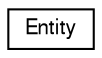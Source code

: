 digraph G
{
  edge [fontname="FreeSans",fontsize="10",labelfontname="FreeSans",labelfontsize="10"];
  node [fontname="FreeSans",fontsize="10",shape=record];
  rankdir=LR;
  Node1 [label="Entity",height=0.2,width=0.4,color="black", fillcolor="white", style="filled",URL="$da/db0/interfacecom_1_1scoreloop_1_1client_1_1android_1_1core_1_1model_1_1_entity.html"];
}
